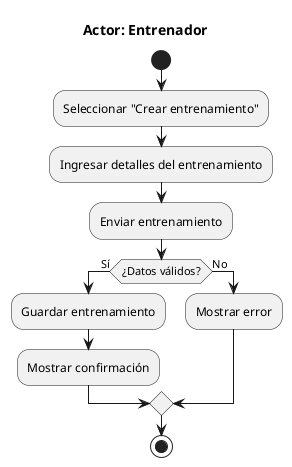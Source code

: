 @startuml
title Actor: Entrenador
start
:Seleccionar "Crear entrenamiento";
:Ingresar detalles del entrenamiento;
:Enviar entrenamiento;
if (¿Datos válidos?) then (Sí)
  :Guardar entrenamiento;
  :Mostrar confirmación;
else (No)
  :Mostrar error;
endif
stop
@enduml